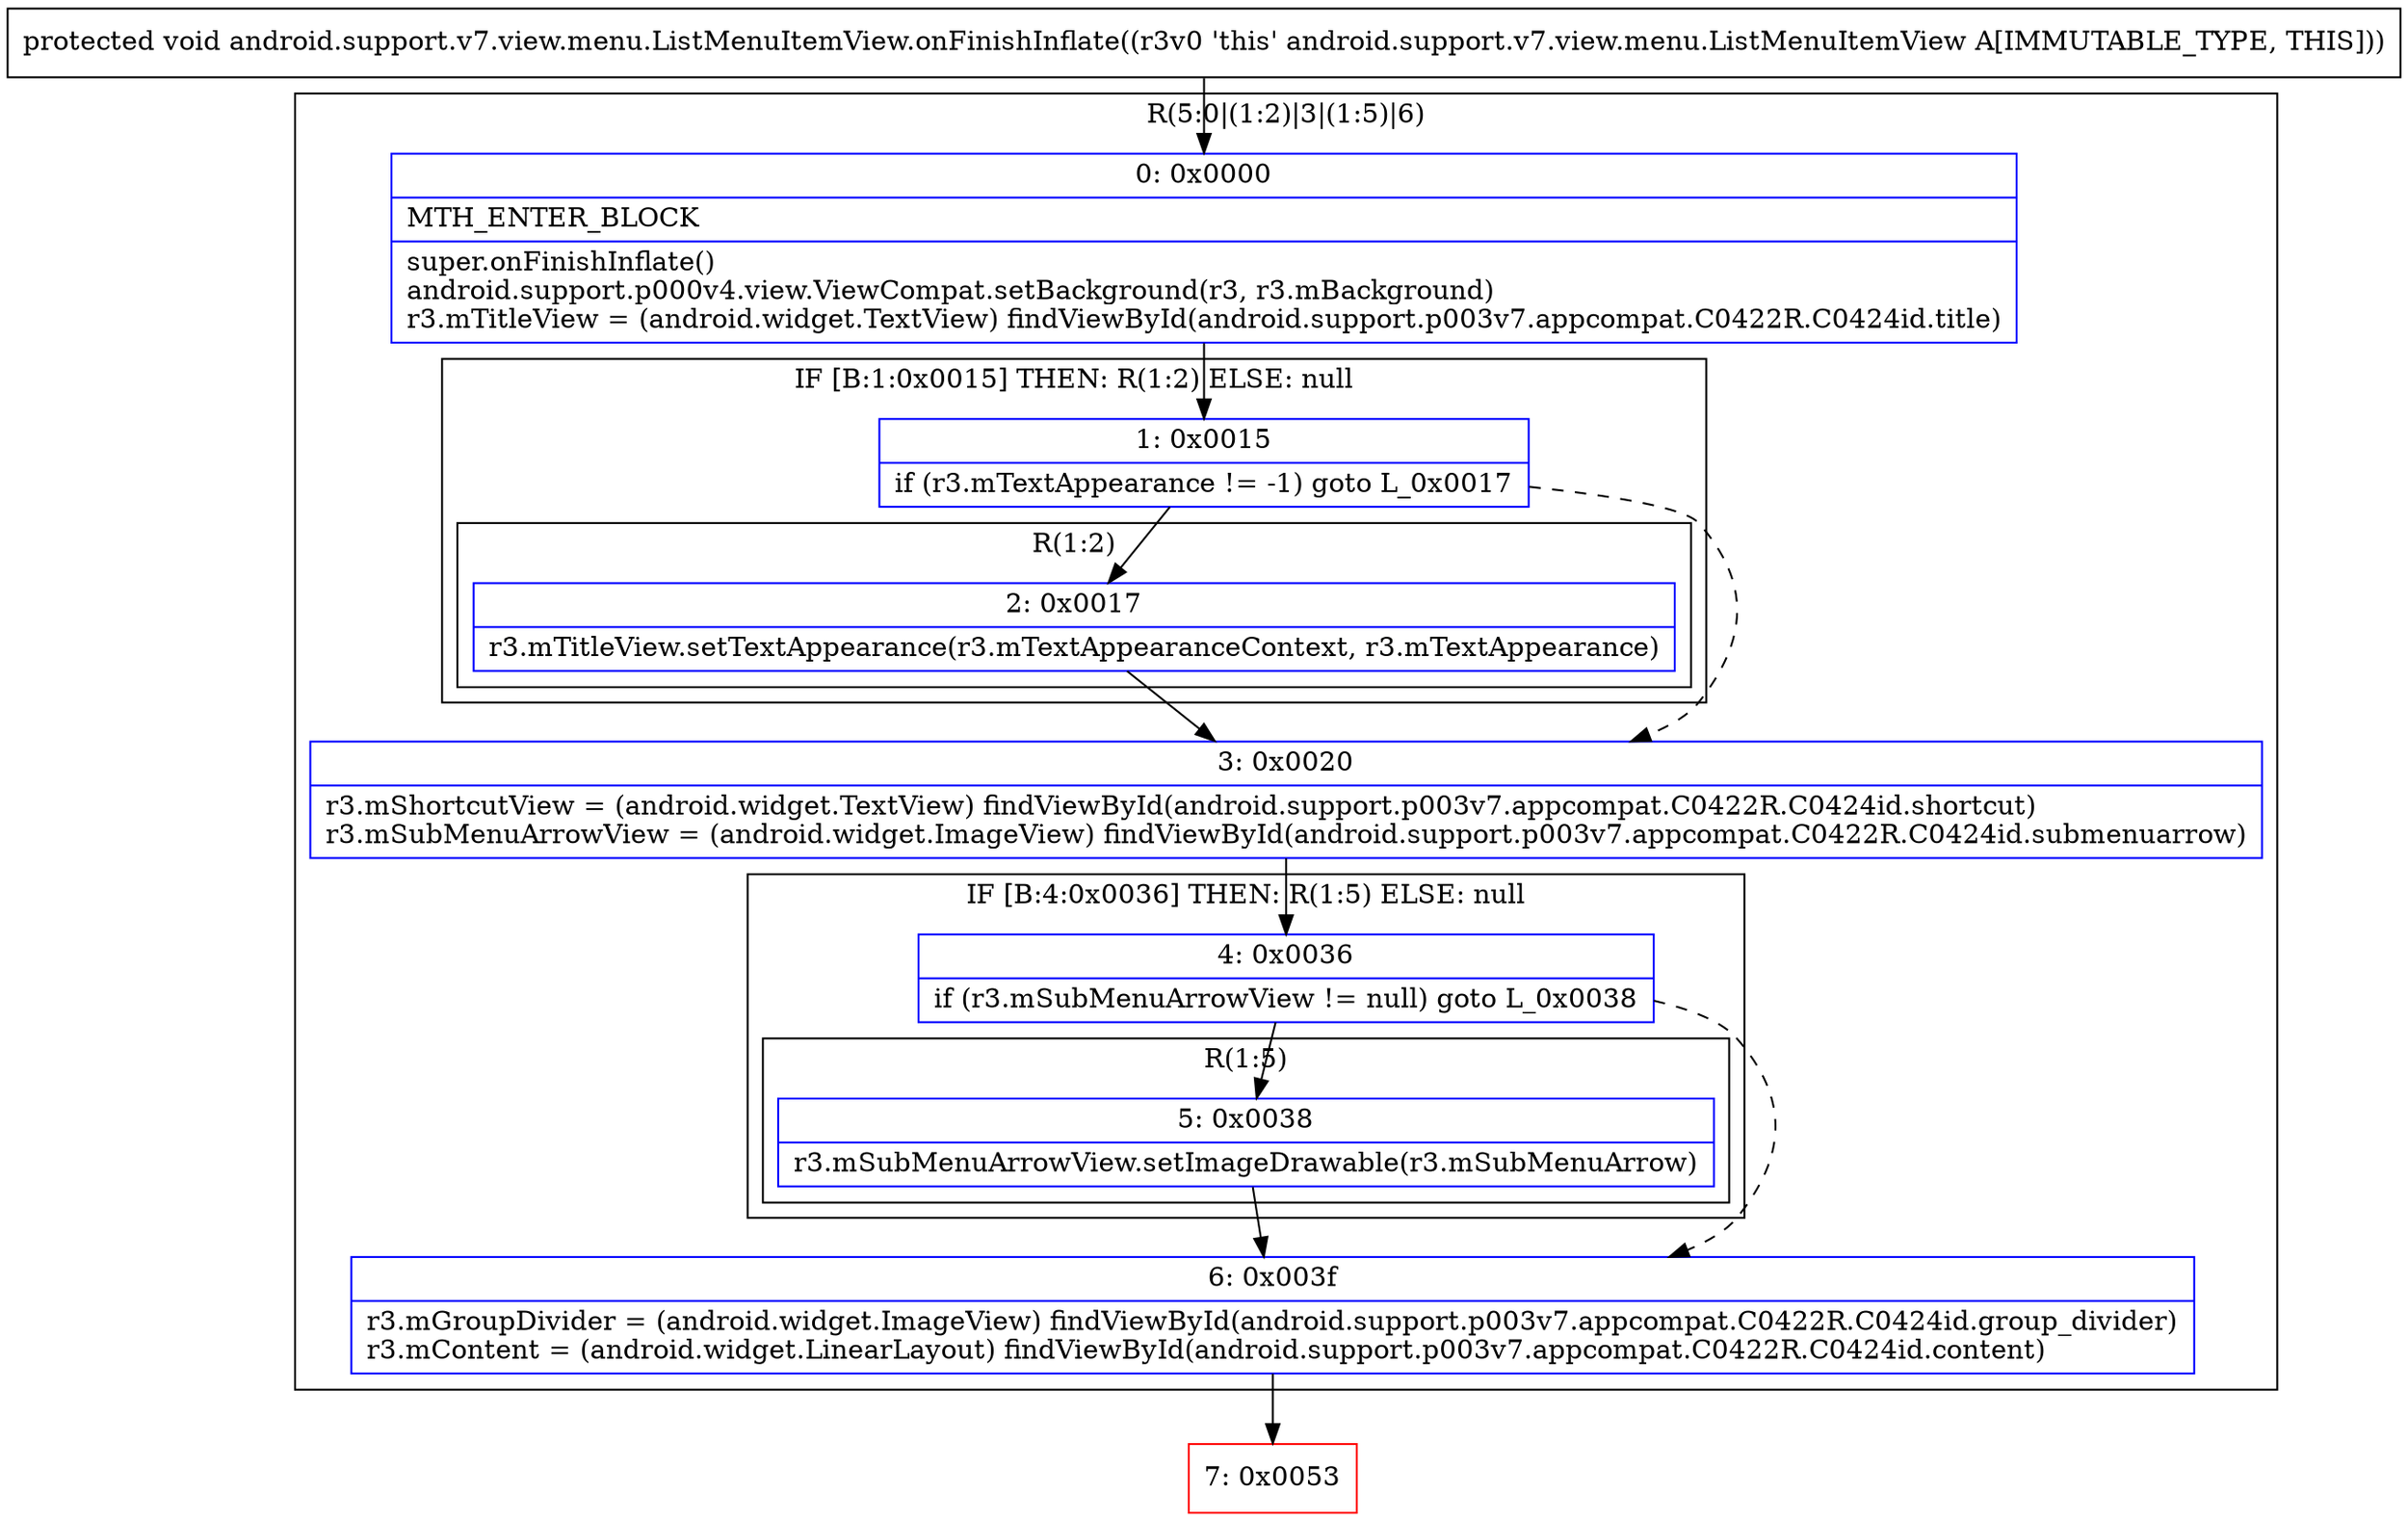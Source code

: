 digraph "CFG forandroid.support.v7.view.menu.ListMenuItemView.onFinishInflate()V" {
subgraph cluster_Region_735553533 {
label = "R(5:0|(1:2)|3|(1:5)|6)";
node [shape=record,color=blue];
Node_0 [shape=record,label="{0\:\ 0x0000|MTH_ENTER_BLOCK\l|super.onFinishInflate()\landroid.support.p000v4.view.ViewCompat.setBackground(r3, r3.mBackground)\lr3.mTitleView = (android.widget.TextView) findViewById(android.support.p003v7.appcompat.C0422R.C0424id.title)\l}"];
subgraph cluster_IfRegion_2055395759 {
label = "IF [B:1:0x0015] THEN: R(1:2) ELSE: null";
node [shape=record,color=blue];
Node_1 [shape=record,label="{1\:\ 0x0015|if (r3.mTextAppearance != \-1) goto L_0x0017\l}"];
subgraph cluster_Region_1510067228 {
label = "R(1:2)";
node [shape=record,color=blue];
Node_2 [shape=record,label="{2\:\ 0x0017|r3.mTitleView.setTextAppearance(r3.mTextAppearanceContext, r3.mTextAppearance)\l}"];
}
}
Node_3 [shape=record,label="{3\:\ 0x0020|r3.mShortcutView = (android.widget.TextView) findViewById(android.support.p003v7.appcompat.C0422R.C0424id.shortcut)\lr3.mSubMenuArrowView = (android.widget.ImageView) findViewById(android.support.p003v7.appcompat.C0422R.C0424id.submenuarrow)\l}"];
subgraph cluster_IfRegion_1991931968 {
label = "IF [B:4:0x0036] THEN: R(1:5) ELSE: null";
node [shape=record,color=blue];
Node_4 [shape=record,label="{4\:\ 0x0036|if (r3.mSubMenuArrowView != null) goto L_0x0038\l}"];
subgraph cluster_Region_1623507237 {
label = "R(1:5)";
node [shape=record,color=blue];
Node_5 [shape=record,label="{5\:\ 0x0038|r3.mSubMenuArrowView.setImageDrawable(r3.mSubMenuArrow)\l}"];
}
}
Node_6 [shape=record,label="{6\:\ 0x003f|r3.mGroupDivider = (android.widget.ImageView) findViewById(android.support.p003v7.appcompat.C0422R.C0424id.group_divider)\lr3.mContent = (android.widget.LinearLayout) findViewById(android.support.p003v7.appcompat.C0422R.C0424id.content)\l}"];
}
Node_7 [shape=record,color=red,label="{7\:\ 0x0053}"];
MethodNode[shape=record,label="{protected void android.support.v7.view.menu.ListMenuItemView.onFinishInflate((r3v0 'this' android.support.v7.view.menu.ListMenuItemView A[IMMUTABLE_TYPE, THIS])) }"];
MethodNode -> Node_0;
Node_0 -> Node_1;
Node_1 -> Node_2;
Node_1 -> Node_3[style=dashed];
Node_2 -> Node_3;
Node_3 -> Node_4;
Node_4 -> Node_5;
Node_4 -> Node_6[style=dashed];
Node_5 -> Node_6;
Node_6 -> Node_7;
}

